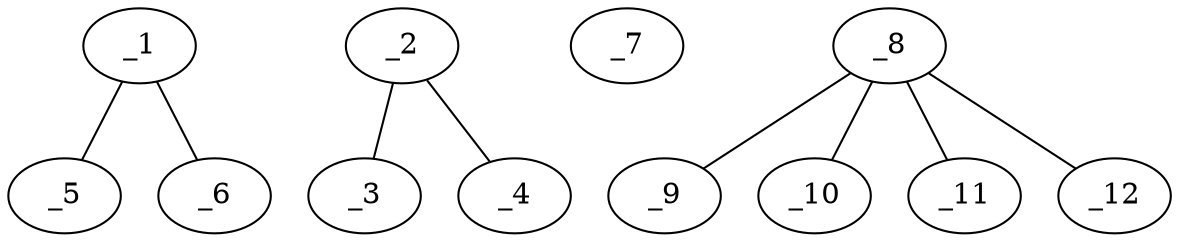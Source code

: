 graph molid630657 {
	_1	 [charge=0,
		chem=4,
		symbol="N  ",
		x="4.5981",
		y="0.5"];
	_5	 [charge="-1",
		chem=2,
		symbol="O  ",
		x="5.4641",
		y=0];
	_1 -- _5	 [valence=1];
	_6	 [charge=0,
		chem=2,
		symbol="O  ",
		x="4.5981",
		y="1.5"];
	_1 -- _6	 [valence=2];
	_2	 [charge=0,
		chem=4,
		symbol="N  ",
		x="2.866",
		y="-0.5"];
	_3	 [charge="-1",
		chem=2,
		symbol="O  ",
		x=2,
		y=0];
	_2 -- _3	 [valence=1];
	_4	 [charge=0,
		chem=2,
		symbol="O  ",
		x="2.866",
		y="-1.5"];
	_2 -- _4	 [valence=2];
	_7	 [charge="-1",
		chem=7,
		symbol="Cl ",
		x="7.4641",
		y=0];
	_8	 [charge=3,
		chem=11,
		symbol="Co ",
		x="3.7321",
		y=0];
	_9	 [charge=0,
		chem=4,
		symbol="N  ",
		x="4.5981",
		y="-0.5"];
	_8 -- _9	 [valence=1];
	_10	 [charge=0,
		chem=4,
		symbol="N  ",
		x="2.866",
		y="0.5"];
	_8 -- _10	 [valence=1];
	_11	 [charge=0,
		chem=4,
		symbol="N  ",
		x="3.7321",
		y=1];
	_8 -- _11	 [valence=1];
	_12	 [charge=0,
		chem=4,
		symbol="N  ",
		x="3.7321",
		y="-1"];
	_8 -- _12	 [valence=1];
}
